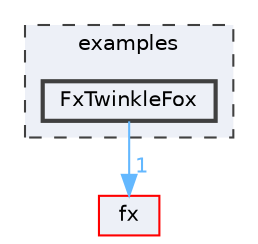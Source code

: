 digraph "/home/runner/work/FastLED/FastLED/examples/FxTwinkleFox"
{
 // INTERACTIVE_SVG=YES
 // LATEX_PDF_SIZE
  bgcolor="transparent";
  edge [fontname=Helvetica,fontsize=10,labelfontname=Helvetica,labelfontsize=10];
  node [fontname=Helvetica,fontsize=10,shape=box,height=0.2,width=0.4];
  compound=true
  subgraph clusterdir_d28a4824dc47e487b107a5db32ef43c4 {
    graph [ bgcolor="#edf0f7", pencolor="grey25", label="examples", fontname=Helvetica,fontsize=10 style="filled,dashed", URL="dir_d28a4824dc47e487b107a5db32ef43c4.html",tooltip=""]
  dir_fae673d975293bb8b4e1f63bff51afa7 [label="FxTwinkleFox", fillcolor="#edf0f7", color="grey25", style="filled,bold", URL="dir_fae673d975293bb8b4e1f63bff51afa7.html",tooltip=""];
  }
  dir_acbb946b833f21b16ec30aa21c4c3a72 [label="fx", fillcolor="#edf0f7", color="red", style="filled", URL="dir_acbb946b833f21b16ec30aa21c4c3a72.html",tooltip=""];
  dir_fae673d975293bb8b4e1f63bff51afa7->dir_acbb946b833f21b16ec30aa21c4c3a72 [headlabel="1", labeldistance=1.5 headhref="dir_000049_000038.html" href="dir_000049_000038.html" color="steelblue1" fontcolor="steelblue1"];
}
